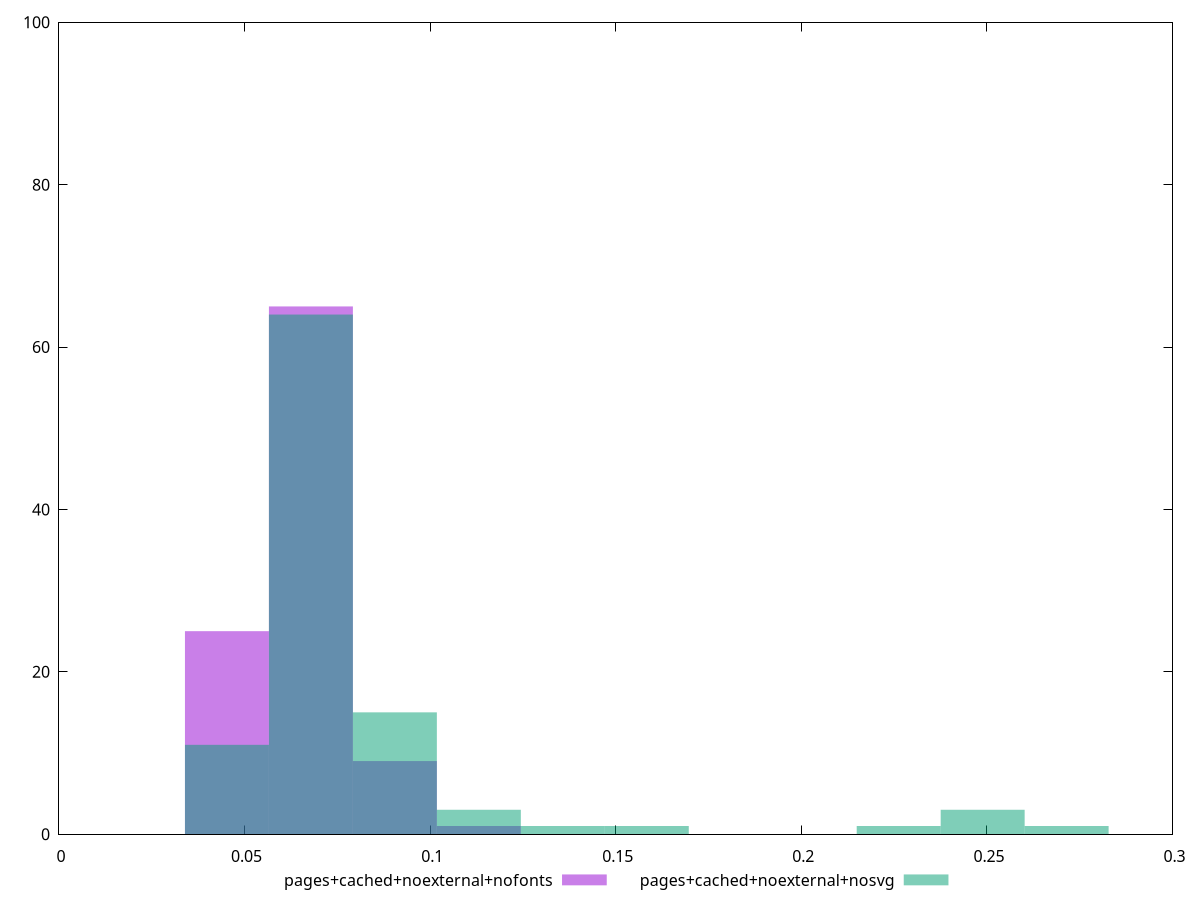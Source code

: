 reset
set terminal svg size 640, 500 enhanced background rgb 'white'
set output "report_00007_2020-12-11T15:55:29.892Z/network-rtt/comparison/histogram/6_vs_7.svg"

$pagesCachedNoexternalNofonts <<EOF
0.09049214452523519 9
0.04524607226261759 25
0.06786910839392639 65
0.11311518065654398 1
EOF

$pagesCachedNoexternalNosvg <<EOF
0.06786910839392639 64
0.09049214452523519 15
0.24885339744439677 3
0.11311518065654398 3
0.13573821678785278 1
0.04524607226261759 11
0.22623036131308796 1
0.1583612529191616 1
0.27147643357570556 1
EOF

set key outside below
set boxwidth 0.022623036131308796
set yrange [0:100]
set style fill transparent solid 0.5 noborder

plot \
  $pagesCachedNoexternalNofonts title "pages+cached+noexternal+nofonts" with boxes, \
  $pagesCachedNoexternalNosvg title "pages+cached+noexternal+nosvg" with boxes, \


reset